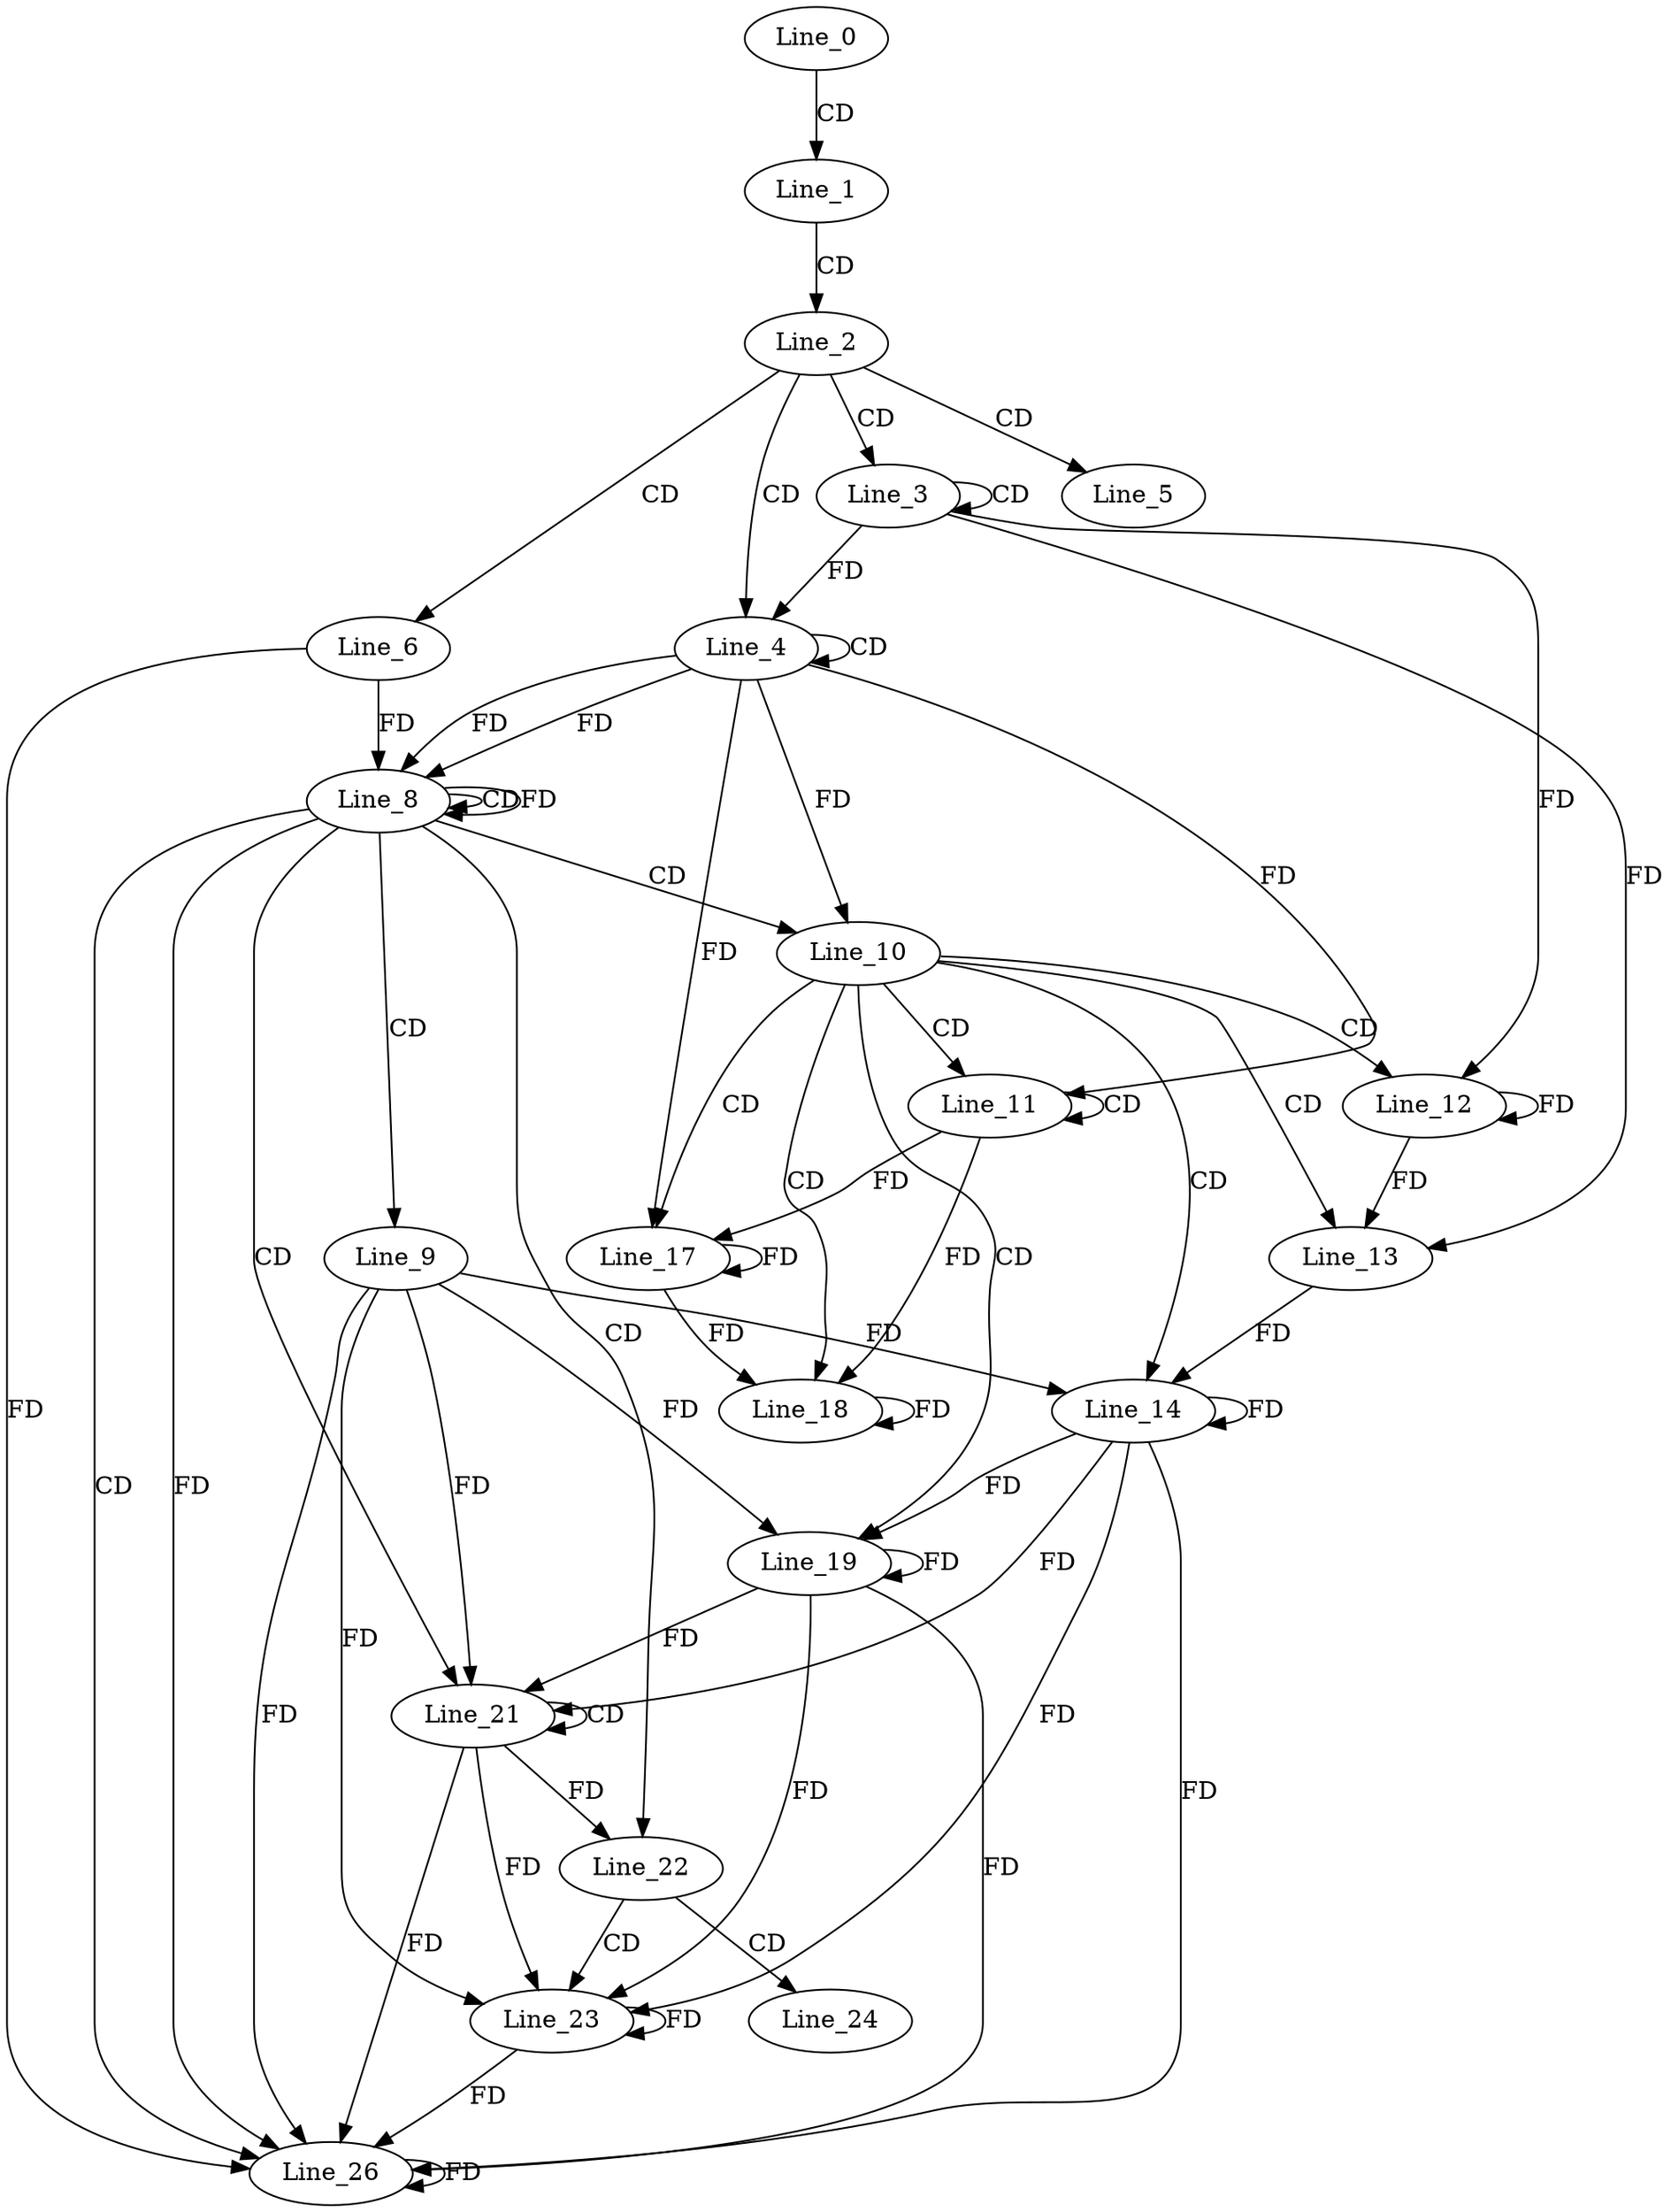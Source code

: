 digraph G {
  Line_0;
  Line_1;
  Line_2;
  Line_3;
  Line_3;
  Line_4;
  Line_4;
  Line_5;
  Line_6;
  Line_8;
  Line_8;
  Line_8;
  Line_8;
  Line_8;
  Line_9;
  Line_10;
  Line_10;
  Line_11;
  Line_11;
  Line_11;
  Line_12;
  Line_13;
  Line_13;
  Line_14;
  Line_14;
  Line_17;
  Line_17;
  Line_17;
  Line_18;
  Line_18;
  Line_19;
  Line_21;
  Line_21;
  Line_22;
  Line_23;
  Line_23;
  Line_24;
  Line_26;
  Line_26;
  Line_0 -> Line_1 [ label="CD" ];
  Line_1 -> Line_2 [ label="CD" ];
  Line_2 -> Line_3 [ label="CD" ];
  Line_3 -> Line_3 [ label="CD" ];
  Line_2 -> Line_4 [ label="CD" ];
  Line_4 -> Line_4 [ label="CD" ];
  Line_3 -> Line_4 [ label="FD" ];
  Line_2 -> Line_5 [ label="CD" ];
  Line_2 -> Line_6 [ label="CD" ];
  Line_4 -> Line_8 [ label="FD" ];
  Line_8 -> Line_8 [ label="CD" ];
  Line_6 -> Line_8 [ label="FD" ];
  Line_8 -> Line_8 [ label="FD" ];
  Line_4 -> Line_8 [ label="FD" ];
  Line_8 -> Line_9 [ label="CD" ];
  Line_8 -> Line_10 [ label="CD" ];
  Line_4 -> Line_10 [ label="FD" ];
  Line_10 -> Line_11 [ label="CD" ];
  Line_11 -> Line_11 [ label="CD" ];
  Line_4 -> Line_11 [ label="FD" ];
  Line_10 -> Line_12 [ label="CD" ];
  Line_3 -> Line_12 [ label="FD" ];
  Line_12 -> Line_12 [ label="FD" ];
  Line_10 -> Line_13 [ label="CD" ];
  Line_3 -> Line_13 [ label="FD" ];
  Line_12 -> Line_13 [ label="FD" ];
  Line_10 -> Line_14 [ label="CD" ];
  Line_9 -> Line_14 [ label="FD" ];
  Line_14 -> Line_14 [ label="FD" ];
  Line_13 -> Line_14 [ label="FD" ];
  Line_10 -> Line_17 [ label="CD" ];
  Line_11 -> Line_17 [ label="FD" ];
  Line_17 -> Line_17 [ label="FD" ];
  Line_4 -> Line_17 [ label="FD" ];
  Line_10 -> Line_18 [ label="CD" ];
  Line_11 -> Line_18 [ label="FD" ];
  Line_17 -> Line_18 [ label="FD" ];
  Line_18 -> Line_18 [ label="FD" ];
  Line_10 -> Line_19 [ label="CD" ];
  Line_9 -> Line_19 [ label="FD" ];
  Line_14 -> Line_19 [ label="FD" ];
  Line_19 -> Line_19 [ label="FD" ];
  Line_8 -> Line_21 [ label="CD" ];
  Line_21 -> Line_21 [ label="CD" ];
  Line_9 -> Line_21 [ label="FD" ];
  Line_14 -> Line_21 [ label="FD" ];
  Line_19 -> Line_21 [ label="FD" ];
  Line_8 -> Line_22 [ label="CD" ];
  Line_21 -> Line_22 [ label="FD" ];
  Line_22 -> Line_23 [ label="CD" ];
  Line_21 -> Line_23 [ label="FD" ];
  Line_23 -> Line_23 [ label="FD" ];
  Line_9 -> Line_23 [ label="FD" ];
  Line_14 -> Line_23 [ label="FD" ];
  Line_19 -> Line_23 [ label="FD" ];
  Line_22 -> Line_24 [ label="CD" ];
  Line_8 -> Line_26 [ label="CD" ];
  Line_6 -> Line_26 [ label="FD" ];
  Line_8 -> Line_26 [ label="FD" ];
  Line_26 -> Line_26 [ label="FD" ];
  Line_9 -> Line_26 [ label="FD" ];
  Line_14 -> Line_26 [ label="FD" ];
  Line_19 -> Line_26 [ label="FD" ];
  Line_21 -> Line_26 [ label="FD" ];
  Line_23 -> Line_26 [ label="FD" ];
}
